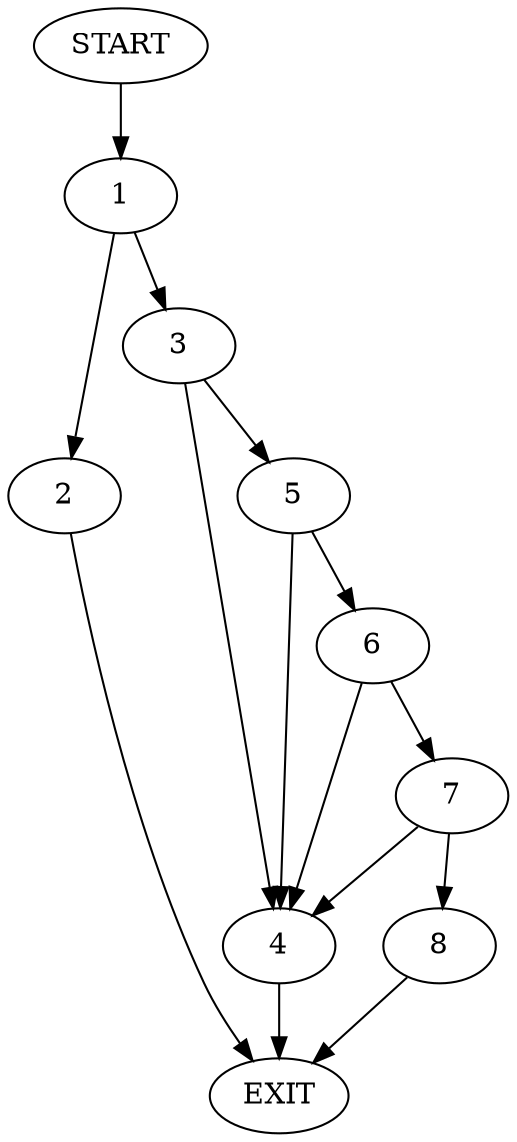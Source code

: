 digraph {
0 [label="START"]
9 [label="EXIT"]
0 -> 1
1 -> 2
1 -> 3
2 -> 9
3 -> 4
3 -> 5
4 -> 9
5 -> 4
5 -> 6
6 -> 7
6 -> 4
7 -> 8
7 -> 4
8 -> 9
}

